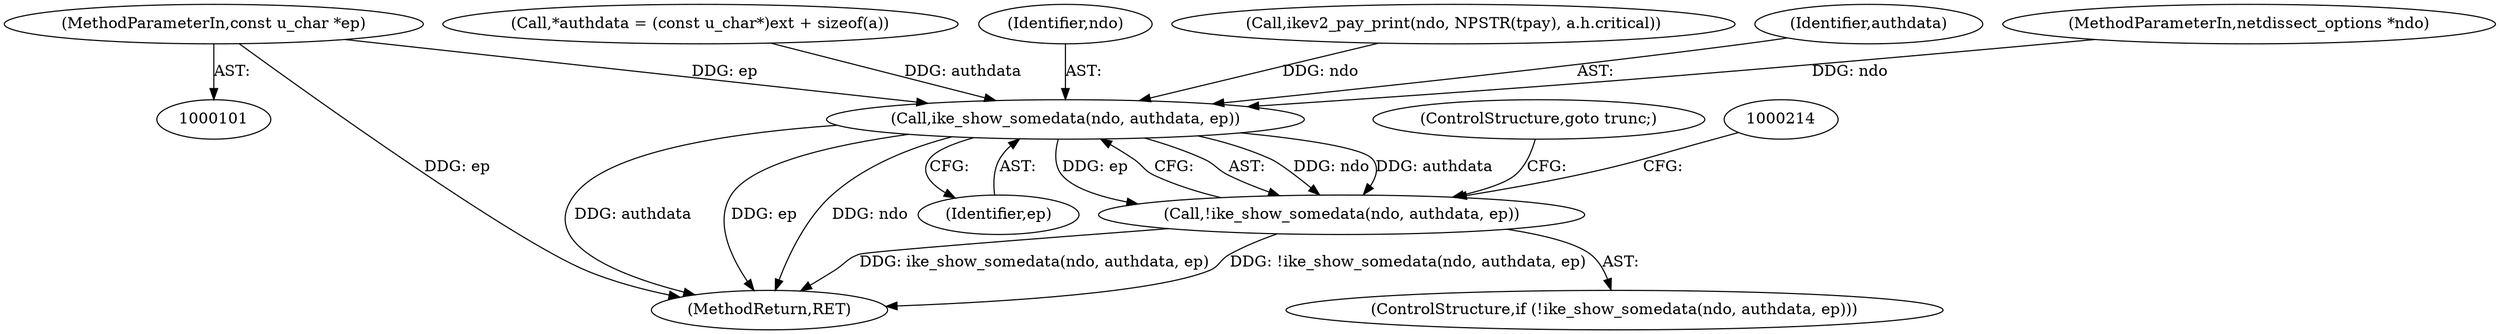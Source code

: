 digraph "0_tcpdump_c2ef693866beae071a24b45c49f9674af1df4028_1@pointer" {
"1000106" [label="(MethodParameterIn,const u_char *ep)"];
"1000206" [label="(Call,ike_show_somedata(ndo, authdata, ep))"];
"1000205" [label="(Call,!ike_show_somedata(ndo, authdata, ep))"];
"1000117" [label="(Call,*authdata = (const u_char*)ext + sizeof(a))"];
"1000206" [label="(Call,ike_show_somedata(ndo, authdata, ep))"];
"1000207" [label="(Identifier,ndo)"];
"1000135" [label="(Call,ikev2_pay_print(ndo, NPSTR(tpay), a.h.critical))"];
"1000205" [label="(Call,!ike_show_somedata(ndo, authdata, ep))"];
"1000227" [label="(MethodReturn,RET)"];
"1000204" [label="(ControlStructure,if (!ike_show_somedata(ndo, authdata, ep)))"];
"1000208" [label="(Identifier,authdata)"];
"1000209" [label="(Identifier,ep)"];
"1000102" [label="(MethodParameterIn,netdissect_options *ndo)"];
"1000210" [label="(ControlStructure,goto trunc;)"];
"1000106" [label="(MethodParameterIn,const u_char *ep)"];
"1000106" -> "1000101"  [label="AST: "];
"1000106" -> "1000227"  [label="DDG: ep"];
"1000106" -> "1000206"  [label="DDG: ep"];
"1000206" -> "1000205"  [label="AST: "];
"1000206" -> "1000209"  [label="CFG: "];
"1000207" -> "1000206"  [label="AST: "];
"1000208" -> "1000206"  [label="AST: "];
"1000209" -> "1000206"  [label="AST: "];
"1000205" -> "1000206"  [label="CFG: "];
"1000206" -> "1000227"  [label="DDG: authdata"];
"1000206" -> "1000227"  [label="DDG: ep"];
"1000206" -> "1000227"  [label="DDG: ndo"];
"1000206" -> "1000205"  [label="DDG: ndo"];
"1000206" -> "1000205"  [label="DDG: authdata"];
"1000206" -> "1000205"  [label="DDG: ep"];
"1000135" -> "1000206"  [label="DDG: ndo"];
"1000102" -> "1000206"  [label="DDG: ndo"];
"1000117" -> "1000206"  [label="DDG: authdata"];
"1000205" -> "1000204"  [label="AST: "];
"1000210" -> "1000205"  [label="CFG: "];
"1000214" -> "1000205"  [label="CFG: "];
"1000205" -> "1000227"  [label="DDG: ike_show_somedata(ndo, authdata, ep)"];
"1000205" -> "1000227"  [label="DDG: !ike_show_somedata(ndo, authdata, ep)"];
}
